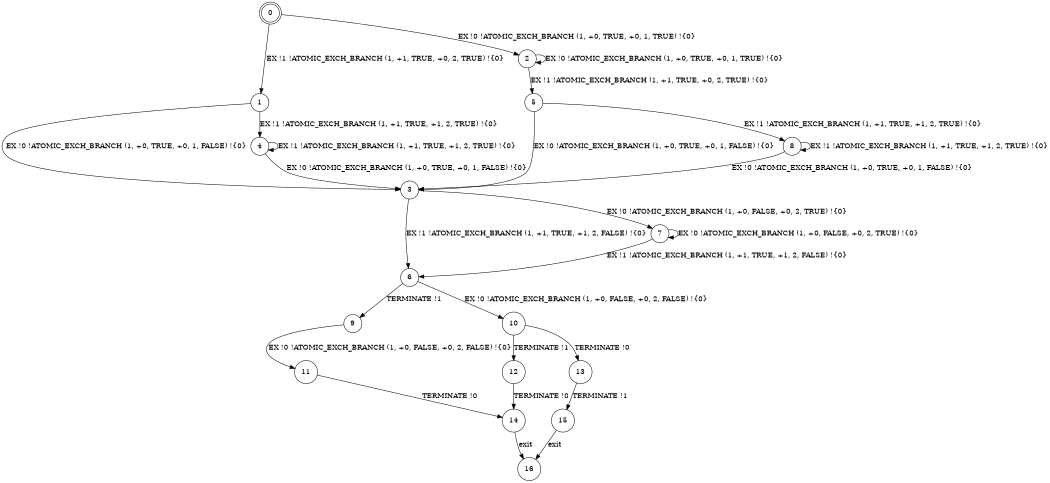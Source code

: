 digraph BCG {
size = "7, 10.5";
center = TRUE;
node [shape = circle];
0 [peripheries = 2];
0 -> 1 [label = "EX !1 !ATOMIC_EXCH_BRANCH (1, +1, TRUE, +0, 2, TRUE) !{0}"];
0 -> 2 [label = "EX !0 !ATOMIC_EXCH_BRANCH (1, +0, TRUE, +0, 1, TRUE) !{0}"];
1 -> 3 [label = "EX !0 !ATOMIC_EXCH_BRANCH (1, +0, TRUE, +0, 1, FALSE) !{0}"];
1 -> 4 [label = "EX !1 !ATOMIC_EXCH_BRANCH (1, +1, TRUE, +1, 2, TRUE) !{0}"];
2 -> 5 [label = "EX !1 !ATOMIC_EXCH_BRANCH (1, +1, TRUE, +0, 2, TRUE) !{0}"];
2 -> 2 [label = "EX !0 !ATOMIC_EXCH_BRANCH (1, +0, TRUE, +0, 1, TRUE) !{0}"];
3 -> 6 [label = "EX !1 !ATOMIC_EXCH_BRANCH (1, +1, TRUE, +1, 2, FALSE) !{0}"];
3 -> 7 [label = "EX !0 !ATOMIC_EXCH_BRANCH (1, +0, FALSE, +0, 2, TRUE) !{0}"];
4 -> 3 [label = "EX !0 !ATOMIC_EXCH_BRANCH (1, +0, TRUE, +0, 1, FALSE) !{0}"];
4 -> 4 [label = "EX !1 !ATOMIC_EXCH_BRANCH (1, +1, TRUE, +1, 2, TRUE) !{0}"];
5 -> 8 [label = "EX !1 !ATOMIC_EXCH_BRANCH (1, +1, TRUE, +1, 2, TRUE) !{0}"];
5 -> 3 [label = "EX !0 !ATOMIC_EXCH_BRANCH (1, +0, TRUE, +0, 1, FALSE) !{0}"];
6 -> 9 [label = "TERMINATE !1"];
6 -> 10 [label = "EX !0 !ATOMIC_EXCH_BRANCH (1, +0, FALSE, +0, 2, FALSE) !{0}"];
7 -> 6 [label = "EX !1 !ATOMIC_EXCH_BRANCH (1, +1, TRUE, +1, 2, FALSE) !{0}"];
7 -> 7 [label = "EX !0 !ATOMIC_EXCH_BRANCH (1, +0, FALSE, +0, 2, TRUE) !{0}"];
8 -> 8 [label = "EX !1 !ATOMIC_EXCH_BRANCH (1, +1, TRUE, +1, 2, TRUE) !{0}"];
8 -> 3 [label = "EX !0 !ATOMIC_EXCH_BRANCH (1, +0, TRUE, +0, 1, FALSE) !{0}"];
9 -> 11 [label = "EX !0 !ATOMIC_EXCH_BRANCH (1, +0, FALSE, +0, 2, FALSE) !{0}"];
10 -> 12 [label = "TERMINATE !1"];
10 -> 13 [label = "TERMINATE !0"];
11 -> 14 [label = "TERMINATE !0"];
12 -> 14 [label = "TERMINATE !0"];
13 -> 15 [label = "TERMINATE !1"];
14 -> 16 [label = "exit"];
15 -> 16 [label = "exit"];
}
